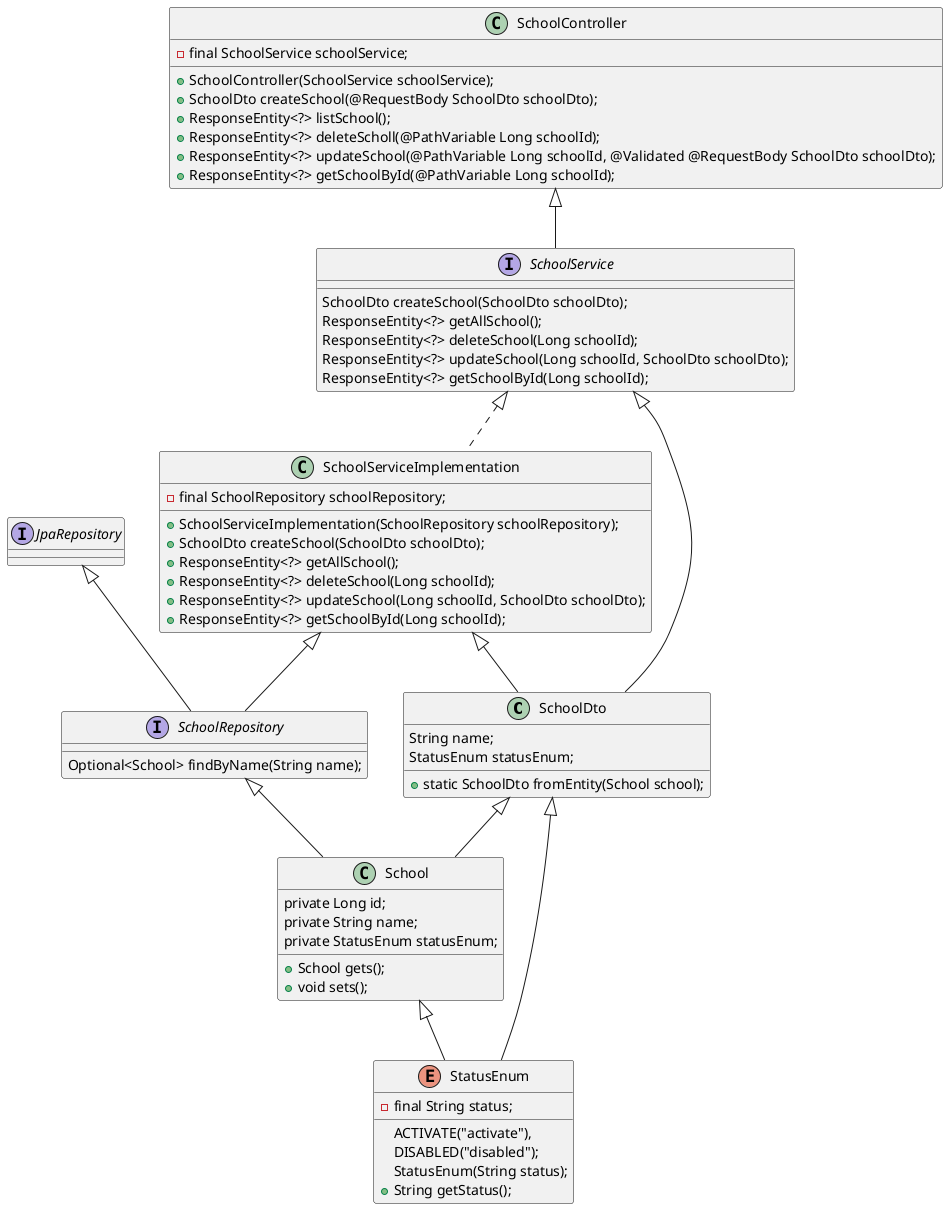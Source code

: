 @startuml
'https://plantuml.com/class-diagram


SchoolDto <|-- StatusEnum
SchoolDto <|-- School
class SchoolDto{
    String name;
    StatusEnum statusEnum;
    + static SchoolDto fromEntity(School school);
}

School <|-- StatusEnum
class School {
    private Long id;
    private String name;
    private StatusEnum statusEnum;

    + School gets();
    + void sets();
}

enum StatusEnum {
    ACTIVATE("activate"),
    DISABLED("disabled");
    - final String status;
    StatusEnum(String status);
    + String getStatus();
}

SchoolRepository <|-- School
interface SchoolRepository extends JpaRepository<School, Long> {
    Optional<School> findByName(String name);
}

SchoolServiceImplementation <|-- SchoolRepository
SchoolServiceImplementation <|-- SchoolDto
class SchoolServiceImplementation implements SchoolService {
    - final SchoolRepository schoolRepository;

    + SchoolServiceImplementation(SchoolRepository schoolRepository);
    + SchoolDto createSchool(SchoolDto schoolDto);
    + ResponseEntity<?> getAllSchool();
    + ResponseEntity<?> deleteSchool(Long schoolId);
    + ResponseEntity<?> updateSchool(Long schoolId, SchoolDto schoolDto);
    + ResponseEntity<?> getSchoolById(Long schoolId);
}


SchoolService <|-- SchoolDto
interface SchoolService {
    SchoolDto createSchool(SchoolDto schoolDto);
    ResponseEntity<?> getAllSchool();
    ResponseEntity<?> deleteSchool(Long schoolId);
    ResponseEntity<?> updateSchool(Long schoolId, SchoolDto schoolDto);
    ResponseEntity<?> getSchoolById(Long schoolId);
}


SchoolController <|-- SchoolService
class SchoolController {
    - final SchoolService schoolService;

    + SchoolController(SchoolService schoolService);
    + SchoolDto createSchool(@RequestBody SchoolDto schoolDto);
    + ResponseEntity<?> listSchool();
    + ResponseEntity<?> deleteScholl(@PathVariable Long schoolId);
    + ResponseEntity<?> updateSchool(@PathVariable Long schoolId, @Validated @RequestBody SchoolDto schoolDto);
    + ResponseEntity<?> getSchoolById(@PathVariable Long schoolId);
}

@enduml